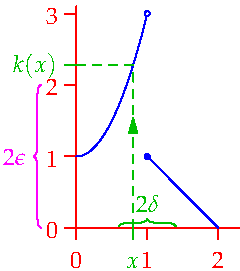 settings.tex="pdflatex";

texpreamble("\usepackage{amsmath}
\usepackage{amsthm,amssymb}
\usepackage{mathpazo}
\usepackage[svgnames]{xcolor}
");
import graph;

size(120,135,IgnoreAspect);

real f(real x){return 1+2x^2;}
real g(real x){return 2-x;}

path p=graph(f,0,0.99);
path q=graph(g,1,2);

draw(p,blue);
draw(q,blue);
dot((1,f(1)),blue,NoFill);
dot((1,g(1)),blue);

xaxis(0,2.3,red,RightTicks(new real[]{0,1,2,3}));
yaxis(0,3.1,red,LeftTicks(new real[]{0,1,2,3}));
//labelx("$x$",2.3,red);

real de=0.4;
real x=max(1/sqrt(2),1-de/2);

xtick(Label("$x$",align=S),x,S,heavygreen);
//xtick(1-de,N,heavygreen);
//xtick(1+de,N,heavygreen);
ytick(Label("$k(x)$",align=W),f(x),W,heavygreen+linewidth(1));

draw("$2\delta$",brace((1-de,0.02),(1+de,0.02),0.1),N,heavygreen);

draw((x,0)---(x,f(x))--(0,f(x)),dashed+heavygreen,Arrow(Relative(0.5)));
draw("$2\epsilon$",brace((-0.5,0),(-0.5,2),0.1),W,magenta);

